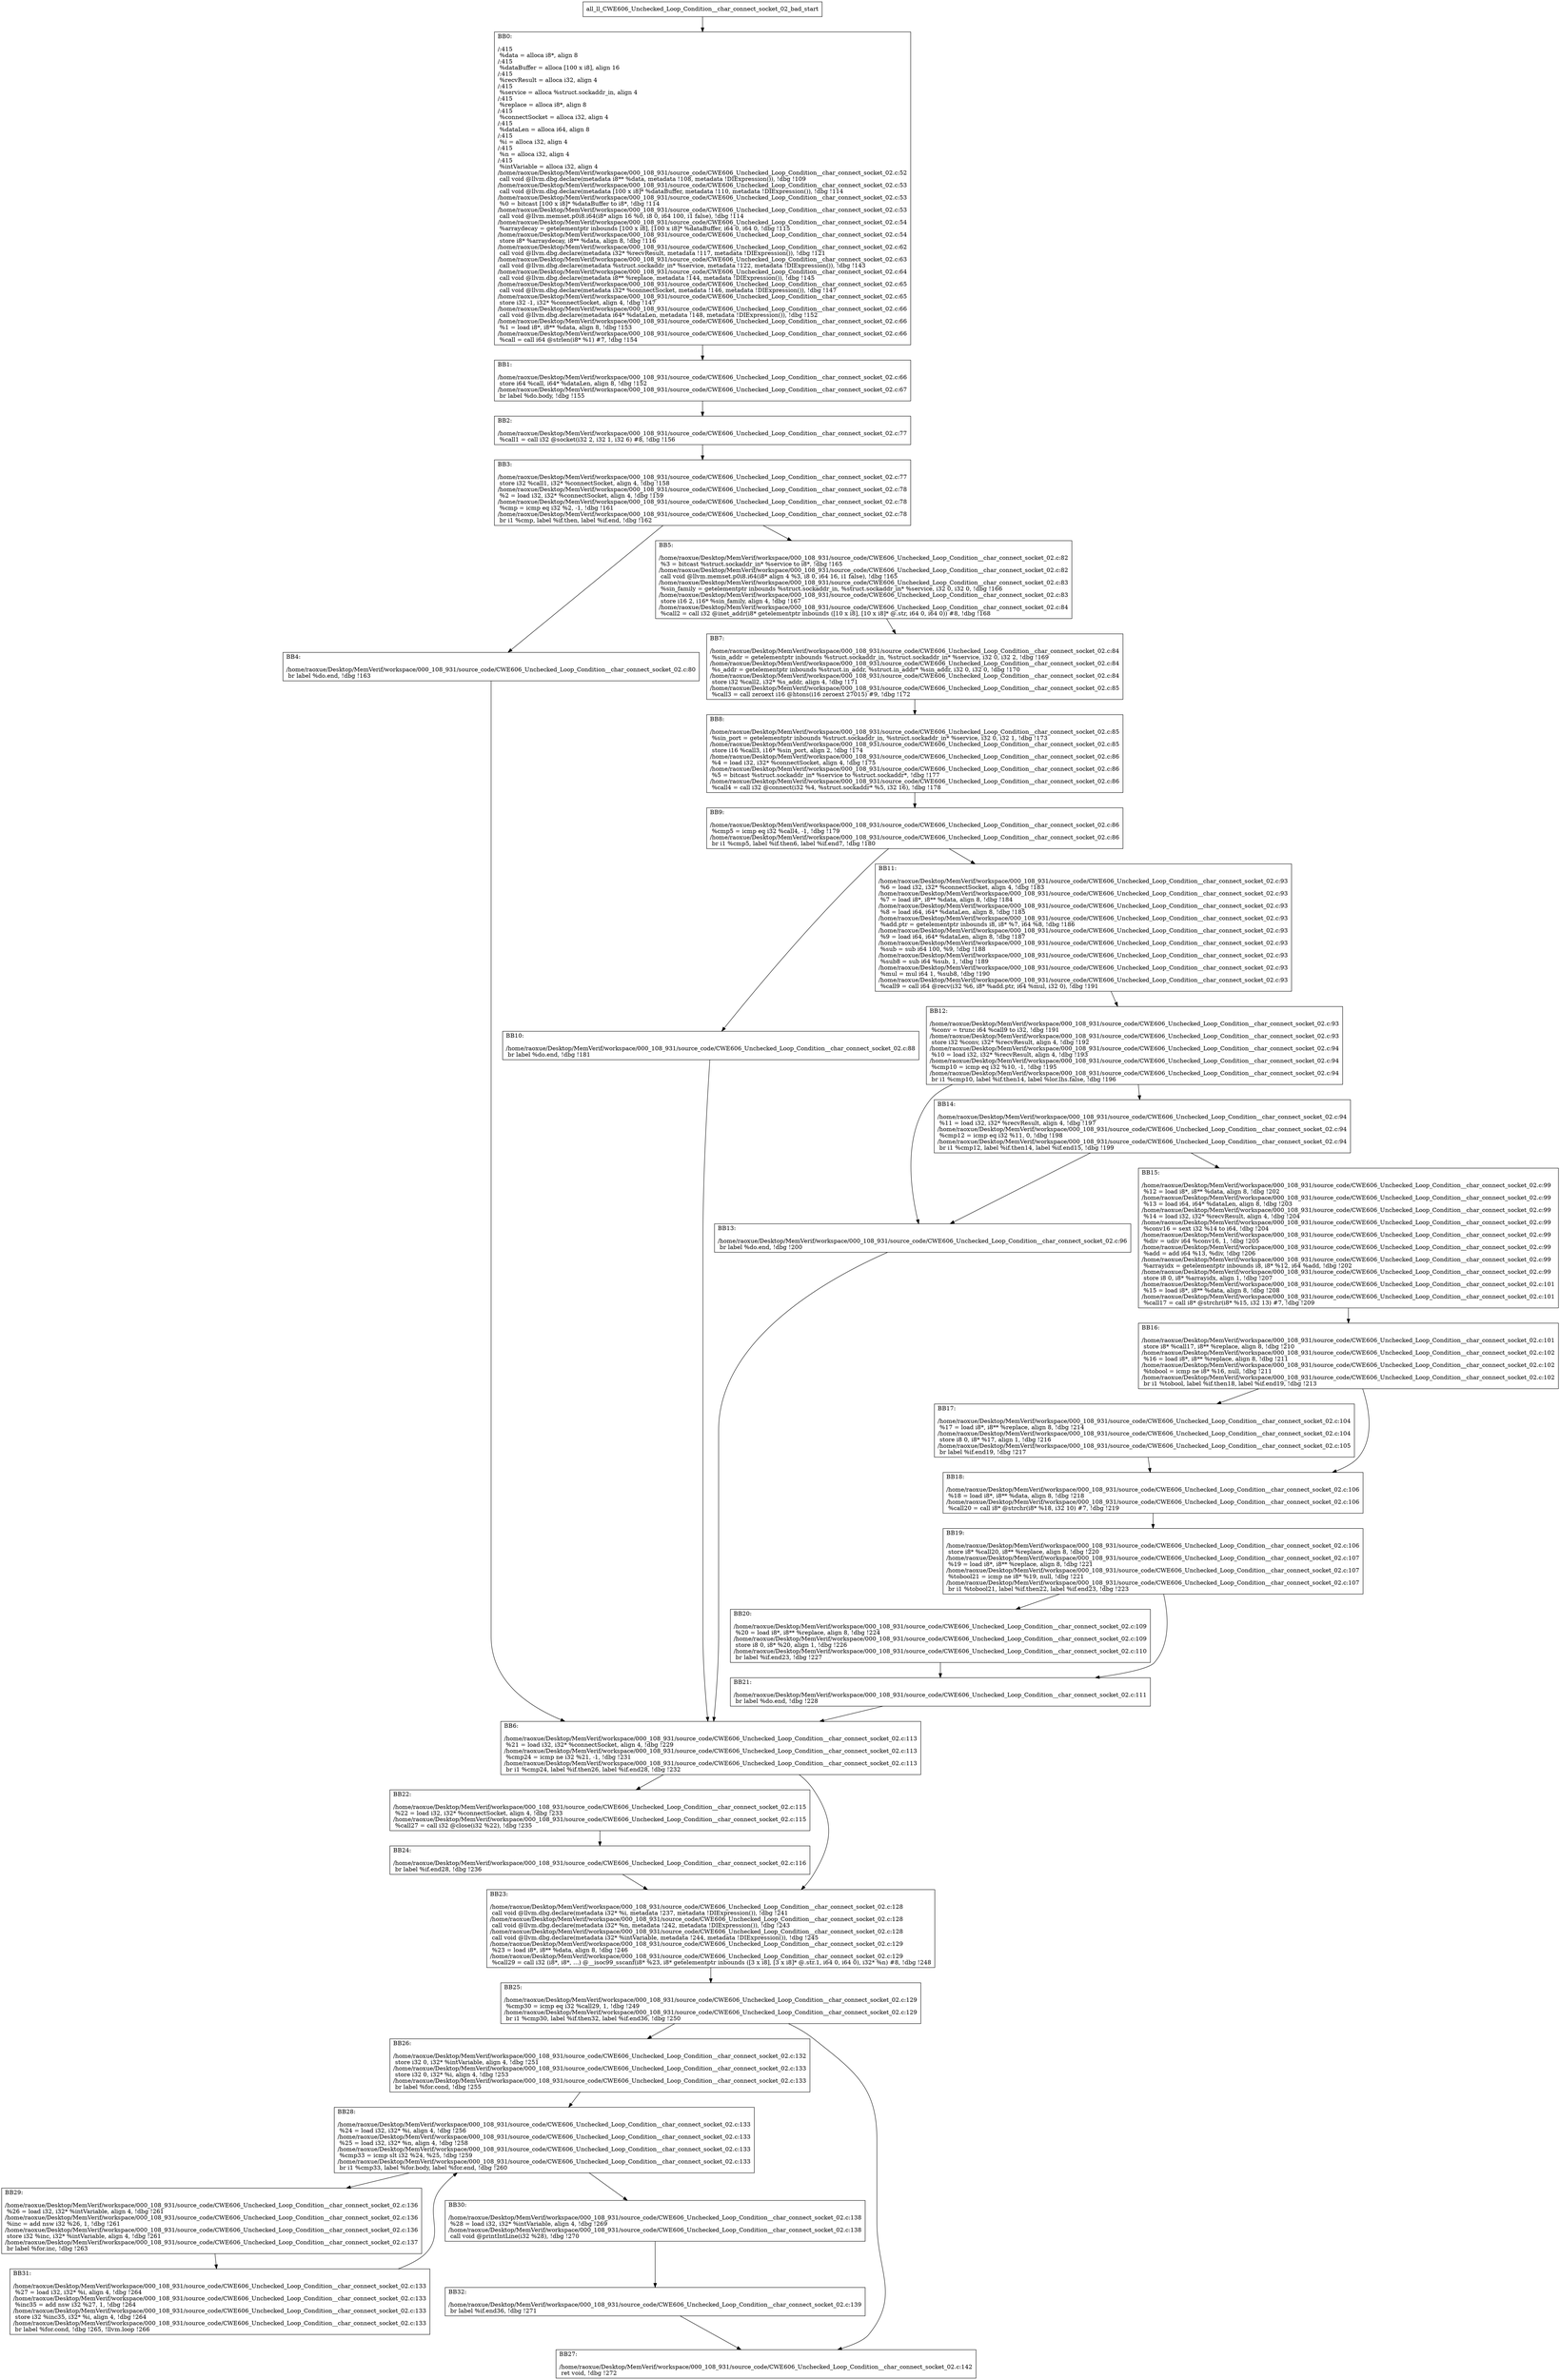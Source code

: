 digraph "CFG for'all_ll_CWE606_Unchecked_Loop_Condition__char_connect_socket_02_bad' function" {
	BBall_ll_CWE606_Unchecked_Loop_Condition__char_connect_socket_02_bad_start[shape=record,label="{all_ll_CWE606_Unchecked_Loop_Condition__char_connect_socket_02_bad_start}"];
	BBall_ll_CWE606_Unchecked_Loop_Condition__char_connect_socket_02_bad_start-> all_ll_CWE606_Unchecked_Loop_Condition__char_connect_socket_02_badBB0;
	all_ll_CWE606_Unchecked_Loop_Condition__char_connect_socket_02_badBB0 [shape=record, label="{BB0:\l\l/:415\l
  %data = alloca i8*, align 8\l
/:415\l
  %dataBuffer = alloca [100 x i8], align 16\l
/:415\l
  %recvResult = alloca i32, align 4\l
/:415\l
  %service = alloca %struct.sockaddr_in, align 4\l
/:415\l
  %replace = alloca i8*, align 8\l
/:415\l
  %connectSocket = alloca i32, align 4\l
/:415\l
  %dataLen = alloca i64, align 8\l
/:415\l
  %i = alloca i32, align 4\l
/:415\l
  %n = alloca i32, align 4\l
/:415\l
  %intVariable = alloca i32, align 4\l
/home/raoxue/Desktop/MemVerif/workspace/000_108_931/source_code/CWE606_Unchecked_Loop_Condition__char_connect_socket_02.c:52\l
  call void @llvm.dbg.declare(metadata i8** %data, metadata !108, metadata !DIExpression()), !dbg !109\l
/home/raoxue/Desktop/MemVerif/workspace/000_108_931/source_code/CWE606_Unchecked_Loop_Condition__char_connect_socket_02.c:53\l
  call void @llvm.dbg.declare(metadata [100 x i8]* %dataBuffer, metadata !110, metadata !DIExpression()), !dbg !114\l
/home/raoxue/Desktop/MemVerif/workspace/000_108_931/source_code/CWE606_Unchecked_Loop_Condition__char_connect_socket_02.c:53\l
  %0 = bitcast [100 x i8]* %dataBuffer to i8*, !dbg !114\l
/home/raoxue/Desktop/MemVerif/workspace/000_108_931/source_code/CWE606_Unchecked_Loop_Condition__char_connect_socket_02.c:53\l
  call void @llvm.memset.p0i8.i64(i8* align 16 %0, i8 0, i64 100, i1 false), !dbg !114\l
/home/raoxue/Desktop/MemVerif/workspace/000_108_931/source_code/CWE606_Unchecked_Loop_Condition__char_connect_socket_02.c:54\l
  %arraydecay = getelementptr inbounds [100 x i8], [100 x i8]* %dataBuffer, i64 0, i64 0, !dbg !115\l
/home/raoxue/Desktop/MemVerif/workspace/000_108_931/source_code/CWE606_Unchecked_Loop_Condition__char_connect_socket_02.c:54\l
  store i8* %arraydecay, i8** %data, align 8, !dbg !116\l
/home/raoxue/Desktop/MemVerif/workspace/000_108_931/source_code/CWE606_Unchecked_Loop_Condition__char_connect_socket_02.c:62\l
  call void @llvm.dbg.declare(metadata i32* %recvResult, metadata !117, metadata !DIExpression()), !dbg !121\l
/home/raoxue/Desktop/MemVerif/workspace/000_108_931/source_code/CWE606_Unchecked_Loop_Condition__char_connect_socket_02.c:63\l
  call void @llvm.dbg.declare(metadata %struct.sockaddr_in* %service, metadata !122, metadata !DIExpression()), !dbg !143\l
/home/raoxue/Desktop/MemVerif/workspace/000_108_931/source_code/CWE606_Unchecked_Loop_Condition__char_connect_socket_02.c:64\l
  call void @llvm.dbg.declare(metadata i8** %replace, metadata !144, metadata !DIExpression()), !dbg !145\l
/home/raoxue/Desktop/MemVerif/workspace/000_108_931/source_code/CWE606_Unchecked_Loop_Condition__char_connect_socket_02.c:65\l
  call void @llvm.dbg.declare(metadata i32* %connectSocket, metadata !146, metadata !DIExpression()), !dbg !147\l
/home/raoxue/Desktop/MemVerif/workspace/000_108_931/source_code/CWE606_Unchecked_Loop_Condition__char_connect_socket_02.c:65\l
  store i32 -1, i32* %connectSocket, align 4, !dbg !147\l
/home/raoxue/Desktop/MemVerif/workspace/000_108_931/source_code/CWE606_Unchecked_Loop_Condition__char_connect_socket_02.c:66\l
  call void @llvm.dbg.declare(metadata i64* %dataLen, metadata !148, metadata !DIExpression()), !dbg !152\l
/home/raoxue/Desktop/MemVerif/workspace/000_108_931/source_code/CWE606_Unchecked_Loop_Condition__char_connect_socket_02.c:66\l
  %1 = load i8*, i8** %data, align 8, !dbg !153\l
/home/raoxue/Desktop/MemVerif/workspace/000_108_931/source_code/CWE606_Unchecked_Loop_Condition__char_connect_socket_02.c:66\l
  %call = call i64 @strlen(i8* %1) #7, !dbg !154\l
}"];
	all_ll_CWE606_Unchecked_Loop_Condition__char_connect_socket_02_badBB0-> all_ll_CWE606_Unchecked_Loop_Condition__char_connect_socket_02_badBB1;
	all_ll_CWE606_Unchecked_Loop_Condition__char_connect_socket_02_badBB1 [shape=record, label="{BB1:\l\l/home/raoxue/Desktop/MemVerif/workspace/000_108_931/source_code/CWE606_Unchecked_Loop_Condition__char_connect_socket_02.c:66\l
  store i64 %call, i64* %dataLen, align 8, !dbg !152\l
/home/raoxue/Desktop/MemVerif/workspace/000_108_931/source_code/CWE606_Unchecked_Loop_Condition__char_connect_socket_02.c:67\l
  br label %do.body, !dbg !155\l
}"];
	all_ll_CWE606_Unchecked_Loop_Condition__char_connect_socket_02_badBB1-> all_ll_CWE606_Unchecked_Loop_Condition__char_connect_socket_02_badBB2;
	all_ll_CWE606_Unchecked_Loop_Condition__char_connect_socket_02_badBB2 [shape=record, label="{BB2:\l\l/home/raoxue/Desktop/MemVerif/workspace/000_108_931/source_code/CWE606_Unchecked_Loop_Condition__char_connect_socket_02.c:77\l
  %call1 = call i32 @socket(i32 2, i32 1, i32 6) #8, !dbg !156\l
}"];
	all_ll_CWE606_Unchecked_Loop_Condition__char_connect_socket_02_badBB2-> all_ll_CWE606_Unchecked_Loop_Condition__char_connect_socket_02_badBB3;
	all_ll_CWE606_Unchecked_Loop_Condition__char_connect_socket_02_badBB3 [shape=record, label="{BB3:\l\l/home/raoxue/Desktop/MemVerif/workspace/000_108_931/source_code/CWE606_Unchecked_Loop_Condition__char_connect_socket_02.c:77\l
  store i32 %call1, i32* %connectSocket, align 4, !dbg !158\l
/home/raoxue/Desktop/MemVerif/workspace/000_108_931/source_code/CWE606_Unchecked_Loop_Condition__char_connect_socket_02.c:78\l
  %2 = load i32, i32* %connectSocket, align 4, !dbg !159\l
/home/raoxue/Desktop/MemVerif/workspace/000_108_931/source_code/CWE606_Unchecked_Loop_Condition__char_connect_socket_02.c:78\l
  %cmp = icmp eq i32 %2, -1, !dbg !161\l
/home/raoxue/Desktop/MemVerif/workspace/000_108_931/source_code/CWE606_Unchecked_Loop_Condition__char_connect_socket_02.c:78\l
  br i1 %cmp, label %if.then, label %if.end, !dbg !162\l
}"];
	all_ll_CWE606_Unchecked_Loop_Condition__char_connect_socket_02_badBB3-> all_ll_CWE606_Unchecked_Loop_Condition__char_connect_socket_02_badBB4;
	all_ll_CWE606_Unchecked_Loop_Condition__char_connect_socket_02_badBB3-> all_ll_CWE606_Unchecked_Loop_Condition__char_connect_socket_02_badBB5;
	all_ll_CWE606_Unchecked_Loop_Condition__char_connect_socket_02_badBB4 [shape=record, label="{BB4:\l\l/home/raoxue/Desktop/MemVerif/workspace/000_108_931/source_code/CWE606_Unchecked_Loop_Condition__char_connect_socket_02.c:80\l
  br label %do.end, !dbg !163\l
}"];
	all_ll_CWE606_Unchecked_Loop_Condition__char_connect_socket_02_badBB4-> all_ll_CWE606_Unchecked_Loop_Condition__char_connect_socket_02_badBB6;
	all_ll_CWE606_Unchecked_Loop_Condition__char_connect_socket_02_badBB5 [shape=record, label="{BB5:\l\l/home/raoxue/Desktop/MemVerif/workspace/000_108_931/source_code/CWE606_Unchecked_Loop_Condition__char_connect_socket_02.c:82\l
  %3 = bitcast %struct.sockaddr_in* %service to i8*, !dbg !165\l
/home/raoxue/Desktop/MemVerif/workspace/000_108_931/source_code/CWE606_Unchecked_Loop_Condition__char_connect_socket_02.c:82\l
  call void @llvm.memset.p0i8.i64(i8* align 4 %3, i8 0, i64 16, i1 false), !dbg !165\l
/home/raoxue/Desktop/MemVerif/workspace/000_108_931/source_code/CWE606_Unchecked_Loop_Condition__char_connect_socket_02.c:83\l
  %sin_family = getelementptr inbounds %struct.sockaddr_in, %struct.sockaddr_in* %service, i32 0, i32 0, !dbg !166\l
/home/raoxue/Desktop/MemVerif/workspace/000_108_931/source_code/CWE606_Unchecked_Loop_Condition__char_connect_socket_02.c:83\l
  store i16 2, i16* %sin_family, align 4, !dbg !167\l
/home/raoxue/Desktop/MemVerif/workspace/000_108_931/source_code/CWE606_Unchecked_Loop_Condition__char_connect_socket_02.c:84\l
  %call2 = call i32 @inet_addr(i8* getelementptr inbounds ([10 x i8], [10 x i8]* @.str, i64 0, i64 0)) #8, !dbg !168\l
}"];
	all_ll_CWE606_Unchecked_Loop_Condition__char_connect_socket_02_badBB5-> all_ll_CWE606_Unchecked_Loop_Condition__char_connect_socket_02_badBB7;
	all_ll_CWE606_Unchecked_Loop_Condition__char_connect_socket_02_badBB7 [shape=record, label="{BB7:\l\l/home/raoxue/Desktop/MemVerif/workspace/000_108_931/source_code/CWE606_Unchecked_Loop_Condition__char_connect_socket_02.c:84\l
  %sin_addr = getelementptr inbounds %struct.sockaddr_in, %struct.sockaddr_in* %service, i32 0, i32 2, !dbg !169\l
/home/raoxue/Desktop/MemVerif/workspace/000_108_931/source_code/CWE606_Unchecked_Loop_Condition__char_connect_socket_02.c:84\l
  %s_addr = getelementptr inbounds %struct.in_addr, %struct.in_addr* %sin_addr, i32 0, i32 0, !dbg !170\l
/home/raoxue/Desktop/MemVerif/workspace/000_108_931/source_code/CWE606_Unchecked_Loop_Condition__char_connect_socket_02.c:84\l
  store i32 %call2, i32* %s_addr, align 4, !dbg !171\l
/home/raoxue/Desktop/MemVerif/workspace/000_108_931/source_code/CWE606_Unchecked_Loop_Condition__char_connect_socket_02.c:85\l
  %call3 = call zeroext i16 @htons(i16 zeroext 27015) #9, !dbg !172\l
}"];
	all_ll_CWE606_Unchecked_Loop_Condition__char_connect_socket_02_badBB7-> all_ll_CWE606_Unchecked_Loop_Condition__char_connect_socket_02_badBB8;
	all_ll_CWE606_Unchecked_Loop_Condition__char_connect_socket_02_badBB8 [shape=record, label="{BB8:\l\l/home/raoxue/Desktop/MemVerif/workspace/000_108_931/source_code/CWE606_Unchecked_Loop_Condition__char_connect_socket_02.c:85\l
  %sin_port = getelementptr inbounds %struct.sockaddr_in, %struct.sockaddr_in* %service, i32 0, i32 1, !dbg !173\l
/home/raoxue/Desktop/MemVerif/workspace/000_108_931/source_code/CWE606_Unchecked_Loop_Condition__char_connect_socket_02.c:85\l
  store i16 %call3, i16* %sin_port, align 2, !dbg !174\l
/home/raoxue/Desktop/MemVerif/workspace/000_108_931/source_code/CWE606_Unchecked_Loop_Condition__char_connect_socket_02.c:86\l
  %4 = load i32, i32* %connectSocket, align 4, !dbg !175\l
/home/raoxue/Desktop/MemVerif/workspace/000_108_931/source_code/CWE606_Unchecked_Loop_Condition__char_connect_socket_02.c:86\l
  %5 = bitcast %struct.sockaddr_in* %service to %struct.sockaddr*, !dbg !177\l
/home/raoxue/Desktop/MemVerif/workspace/000_108_931/source_code/CWE606_Unchecked_Loop_Condition__char_connect_socket_02.c:86\l
  %call4 = call i32 @connect(i32 %4, %struct.sockaddr* %5, i32 16), !dbg !178\l
}"];
	all_ll_CWE606_Unchecked_Loop_Condition__char_connect_socket_02_badBB8-> all_ll_CWE606_Unchecked_Loop_Condition__char_connect_socket_02_badBB9;
	all_ll_CWE606_Unchecked_Loop_Condition__char_connect_socket_02_badBB9 [shape=record, label="{BB9:\l\l/home/raoxue/Desktop/MemVerif/workspace/000_108_931/source_code/CWE606_Unchecked_Loop_Condition__char_connect_socket_02.c:86\l
  %cmp5 = icmp eq i32 %call4, -1, !dbg !179\l
/home/raoxue/Desktop/MemVerif/workspace/000_108_931/source_code/CWE606_Unchecked_Loop_Condition__char_connect_socket_02.c:86\l
  br i1 %cmp5, label %if.then6, label %if.end7, !dbg !180\l
}"];
	all_ll_CWE606_Unchecked_Loop_Condition__char_connect_socket_02_badBB9-> all_ll_CWE606_Unchecked_Loop_Condition__char_connect_socket_02_badBB10;
	all_ll_CWE606_Unchecked_Loop_Condition__char_connect_socket_02_badBB9-> all_ll_CWE606_Unchecked_Loop_Condition__char_connect_socket_02_badBB11;
	all_ll_CWE606_Unchecked_Loop_Condition__char_connect_socket_02_badBB10 [shape=record, label="{BB10:\l\l/home/raoxue/Desktop/MemVerif/workspace/000_108_931/source_code/CWE606_Unchecked_Loop_Condition__char_connect_socket_02.c:88\l
  br label %do.end, !dbg !181\l
}"];
	all_ll_CWE606_Unchecked_Loop_Condition__char_connect_socket_02_badBB10-> all_ll_CWE606_Unchecked_Loop_Condition__char_connect_socket_02_badBB6;
	all_ll_CWE606_Unchecked_Loop_Condition__char_connect_socket_02_badBB11 [shape=record, label="{BB11:\l\l/home/raoxue/Desktop/MemVerif/workspace/000_108_931/source_code/CWE606_Unchecked_Loop_Condition__char_connect_socket_02.c:93\l
  %6 = load i32, i32* %connectSocket, align 4, !dbg !183\l
/home/raoxue/Desktop/MemVerif/workspace/000_108_931/source_code/CWE606_Unchecked_Loop_Condition__char_connect_socket_02.c:93\l
  %7 = load i8*, i8** %data, align 8, !dbg !184\l
/home/raoxue/Desktop/MemVerif/workspace/000_108_931/source_code/CWE606_Unchecked_Loop_Condition__char_connect_socket_02.c:93\l
  %8 = load i64, i64* %dataLen, align 8, !dbg !185\l
/home/raoxue/Desktop/MemVerif/workspace/000_108_931/source_code/CWE606_Unchecked_Loop_Condition__char_connect_socket_02.c:93\l
  %add.ptr = getelementptr inbounds i8, i8* %7, i64 %8, !dbg !186\l
/home/raoxue/Desktop/MemVerif/workspace/000_108_931/source_code/CWE606_Unchecked_Loop_Condition__char_connect_socket_02.c:93\l
  %9 = load i64, i64* %dataLen, align 8, !dbg !187\l
/home/raoxue/Desktop/MemVerif/workspace/000_108_931/source_code/CWE606_Unchecked_Loop_Condition__char_connect_socket_02.c:93\l
  %sub = sub i64 100, %9, !dbg !188\l
/home/raoxue/Desktop/MemVerif/workspace/000_108_931/source_code/CWE606_Unchecked_Loop_Condition__char_connect_socket_02.c:93\l
  %sub8 = sub i64 %sub, 1, !dbg !189\l
/home/raoxue/Desktop/MemVerif/workspace/000_108_931/source_code/CWE606_Unchecked_Loop_Condition__char_connect_socket_02.c:93\l
  %mul = mul i64 1, %sub8, !dbg !190\l
/home/raoxue/Desktop/MemVerif/workspace/000_108_931/source_code/CWE606_Unchecked_Loop_Condition__char_connect_socket_02.c:93\l
  %call9 = call i64 @recv(i32 %6, i8* %add.ptr, i64 %mul, i32 0), !dbg !191\l
}"];
	all_ll_CWE606_Unchecked_Loop_Condition__char_connect_socket_02_badBB11-> all_ll_CWE606_Unchecked_Loop_Condition__char_connect_socket_02_badBB12;
	all_ll_CWE606_Unchecked_Loop_Condition__char_connect_socket_02_badBB12 [shape=record, label="{BB12:\l\l/home/raoxue/Desktop/MemVerif/workspace/000_108_931/source_code/CWE606_Unchecked_Loop_Condition__char_connect_socket_02.c:93\l
  %conv = trunc i64 %call9 to i32, !dbg !191\l
/home/raoxue/Desktop/MemVerif/workspace/000_108_931/source_code/CWE606_Unchecked_Loop_Condition__char_connect_socket_02.c:93\l
  store i32 %conv, i32* %recvResult, align 4, !dbg !192\l
/home/raoxue/Desktop/MemVerif/workspace/000_108_931/source_code/CWE606_Unchecked_Loop_Condition__char_connect_socket_02.c:94\l
  %10 = load i32, i32* %recvResult, align 4, !dbg !193\l
/home/raoxue/Desktop/MemVerif/workspace/000_108_931/source_code/CWE606_Unchecked_Loop_Condition__char_connect_socket_02.c:94\l
  %cmp10 = icmp eq i32 %10, -1, !dbg !195\l
/home/raoxue/Desktop/MemVerif/workspace/000_108_931/source_code/CWE606_Unchecked_Loop_Condition__char_connect_socket_02.c:94\l
  br i1 %cmp10, label %if.then14, label %lor.lhs.false, !dbg !196\l
}"];
	all_ll_CWE606_Unchecked_Loop_Condition__char_connect_socket_02_badBB12-> all_ll_CWE606_Unchecked_Loop_Condition__char_connect_socket_02_badBB13;
	all_ll_CWE606_Unchecked_Loop_Condition__char_connect_socket_02_badBB12-> all_ll_CWE606_Unchecked_Loop_Condition__char_connect_socket_02_badBB14;
	all_ll_CWE606_Unchecked_Loop_Condition__char_connect_socket_02_badBB14 [shape=record, label="{BB14:\l\l/home/raoxue/Desktop/MemVerif/workspace/000_108_931/source_code/CWE606_Unchecked_Loop_Condition__char_connect_socket_02.c:94\l
  %11 = load i32, i32* %recvResult, align 4, !dbg !197\l
/home/raoxue/Desktop/MemVerif/workspace/000_108_931/source_code/CWE606_Unchecked_Loop_Condition__char_connect_socket_02.c:94\l
  %cmp12 = icmp eq i32 %11, 0, !dbg !198\l
/home/raoxue/Desktop/MemVerif/workspace/000_108_931/source_code/CWE606_Unchecked_Loop_Condition__char_connect_socket_02.c:94\l
  br i1 %cmp12, label %if.then14, label %if.end15, !dbg !199\l
}"];
	all_ll_CWE606_Unchecked_Loop_Condition__char_connect_socket_02_badBB14-> all_ll_CWE606_Unchecked_Loop_Condition__char_connect_socket_02_badBB13;
	all_ll_CWE606_Unchecked_Loop_Condition__char_connect_socket_02_badBB14-> all_ll_CWE606_Unchecked_Loop_Condition__char_connect_socket_02_badBB15;
	all_ll_CWE606_Unchecked_Loop_Condition__char_connect_socket_02_badBB13 [shape=record, label="{BB13:\l\l/home/raoxue/Desktop/MemVerif/workspace/000_108_931/source_code/CWE606_Unchecked_Loop_Condition__char_connect_socket_02.c:96\l
  br label %do.end, !dbg !200\l
}"];
	all_ll_CWE606_Unchecked_Loop_Condition__char_connect_socket_02_badBB13-> all_ll_CWE606_Unchecked_Loop_Condition__char_connect_socket_02_badBB6;
	all_ll_CWE606_Unchecked_Loop_Condition__char_connect_socket_02_badBB15 [shape=record, label="{BB15:\l\l/home/raoxue/Desktop/MemVerif/workspace/000_108_931/source_code/CWE606_Unchecked_Loop_Condition__char_connect_socket_02.c:99\l
  %12 = load i8*, i8** %data, align 8, !dbg !202\l
/home/raoxue/Desktop/MemVerif/workspace/000_108_931/source_code/CWE606_Unchecked_Loop_Condition__char_connect_socket_02.c:99\l
  %13 = load i64, i64* %dataLen, align 8, !dbg !203\l
/home/raoxue/Desktop/MemVerif/workspace/000_108_931/source_code/CWE606_Unchecked_Loop_Condition__char_connect_socket_02.c:99\l
  %14 = load i32, i32* %recvResult, align 4, !dbg !204\l
/home/raoxue/Desktop/MemVerif/workspace/000_108_931/source_code/CWE606_Unchecked_Loop_Condition__char_connect_socket_02.c:99\l
  %conv16 = sext i32 %14 to i64, !dbg !204\l
/home/raoxue/Desktop/MemVerif/workspace/000_108_931/source_code/CWE606_Unchecked_Loop_Condition__char_connect_socket_02.c:99\l
  %div = udiv i64 %conv16, 1, !dbg !205\l
/home/raoxue/Desktop/MemVerif/workspace/000_108_931/source_code/CWE606_Unchecked_Loop_Condition__char_connect_socket_02.c:99\l
  %add = add i64 %13, %div, !dbg !206\l
/home/raoxue/Desktop/MemVerif/workspace/000_108_931/source_code/CWE606_Unchecked_Loop_Condition__char_connect_socket_02.c:99\l
  %arrayidx = getelementptr inbounds i8, i8* %12, i64 %add, !dbg !202\l
/home/raoxue/Desktop/MemVerif/workspace/000_108_931/source_code/CWE606_Unchecked_Loop_Condition__char_connect_socket_02.c:99\l
  store i8 0, i8* %arrayidx, align 1, !dbg !207\l
/home/raoxue/Desktop/MemVerif/workspace/000_108_931/source_code/CWE606_Unchecked_Loop_Condition__char_connect_socket_02.c:101\l
  %15 = load i8*, i8** %data, align 8, !dbg !208\l
/home/raoxue/Desktop/MemVerif/workspace/000_108_931/source_code/CWE606_Unchecked_Loop_Condition__char_connect_socket_02.c:101\l
  %call17 = call i8* @strchr(i8* %15, i32 13) #7, !dbg !209\l
}"];
	all_ll_CWE606_Unchecked_Loop_Condition__char_connect_socket_02_badBB15-> all_ll_CWE606_Unchecked_Loop_Condition__char_connect_socket_02_badBB16;
	all_ll_CWE606_Unchecked_Loop_Condition__char_connect_socket_02_badBB16 [shape=record, label="{BB16:\l\l/home/raoxue/Desktop/MemVerif/workspace/000_108_931/source_code/CWE606_Unchecked_Loop_Condition__char_connect_socket_02.c:101\l
  store i8* %call17, i8** %replace, align 8, !dbg !210\l
/home/raoxue/Desktop/MemVerif/workspace/000_108_931/source_code/CWE606_Unchecked_Loop_Condition__char_connect_socket_02.c:102\l
  %16 = load i8*, i8** %replace, align 8, !dbg !211\l
/home/raoxue/Desktop/MemVerif/workspace/000_108_931/source_code/CWE606_Unchecked_Loop_Condition__char_connect_socket_02.c:102\l
  %tobool = icmp ne i8* %16, null, !dbg !211\l
/home/raoxue/Desktop/MemVerif/workspace/000_108_931/source_code/CWE606_Unchecked_Loop_Condition__char_connect_socket_02.c:102\l
  br i1 %tobool, label %if.then18, label %if.end19, !dbg !213\l
}"];
	all_ll_CWE606_Unchecked_Loop_Condition__char_connect_socket_02_badBB16-> all_ll_CWE606_Unchecked_Loop_Condition__char_connect_socket_02_badBB17;
	all_ll_CWE606_Unchecked_Loop_Condition__char_connect_socket_02_badBB16-> all_ll_CWE606_Unchecked_Loop_Condition__char_connect_socket_02_badBB18;
	all_ll_CWE606_Unchecked_Loop_Condition__char_connect_socket_02_badBB17 [shape=record, label="{BB17:\l\l/home/raoxue/Desktop/MemVerif/workspace/000_108_931/source_code/CWE606_Unchecked_Loop_Condition__char_connect_socket_02.c:104\l
  %17 = load i8*, i8** %replace, align 8, !dbg !214\l
/home/raoxue/Desktop/MemVerif/workspace/000_108_931/source_code/CWE606_Unchecked_Loop_Condition__char_connect_socket_02.c:104\l
  store i8 0, i8* %17, align 1, !dbg !216\l
/home/raoxue/Desktop/MemVerif/workspace/000_108_931/source_code/CWE606_Unchecked_Loop_Condition__char_connect_socket_02.c:105\l
  br label %if.end19, !dbg !217\l
}"];
	all_ll_CWE606_Unchecked_Loop_Condition__char_connect_socket_02_badBB17-> all_ll_CWE606_Unchecked_Loop_Condition__char_connect_socket_02_badBB18;
	all_ll_CWE606_Unchecked_Loop_Condition__char_connect_socket_02_badBB18 [shape=record, label="{BB18:\l\l/home/raoxue/Desktop/MemVerif/workspace/000_108_931/source_code/CWE606_Unchecked_Loop_Condition__char_connect_socket_02.c:106\l
  %18 = load i8*, i8** %data, align 8, !dbg !218\l
/home/raoxue/Desktop/MemVerif/workspace/000_108_931/source_code/CWE606_Unchecked_Loop_Condition__char_connect_socket_02.c:106\l
  %call20 = call i8* @strchr(i8* %18, i32 10) #7, !dbg !219\l
}"];
	all_ll_CWE606_Unchecked_Loop_Condition__char_connect_socket_02_badBB18-> all_ll_CWE606_Unchecked_Loop_Condition__char_connect_socket_02_badBB19;
	all_ll_CWE606_Unchecked_Loop_Condition__char_connect_socket_02_badBB19 [shape=record, label="{BB19:\l\l/home/raoxue/Desktop/MemVerif/workspace/000_108_931/source_code/CWE606_Unchecked_Loop_Condition__char_connect_socket_02.c:106\l
  store i8* %call20, i8** %replace, align 8, !dbg !220\l
/home/raoxue/Desktop/MemVerif/workspace/000_108_931/source_code/CWE606_Unchecked_Loop_Condition__char_connect_socket_02.c:107\l
  %19 = load i8*, i8** %replace, align 8, !dbg !221\l
/home/raoxue/Desktop/MemVerif/workspace/000_108_931/source_code/CWE606_Unchecked_Loop_Condition__char_connect_socket_02.c:107\l
  %tobool21 = icmp ne i8* %19, null, !dbg !221\l
/home/raoxue/Desktop/MemVerif/workspace/000_108_931/source_code/CWE606_Unchecked_Loop_Condition__char_connect_socket_02.c:107\l
  br i1 %tobool21, label %if.then22, label %if.end23, !dbg !223\l
}"];
	all_ll_CWE606_Unchecked_Loop_Condition__char_connect_socket_02_badBB19-> all_ll_CWE606_Unchecked_Loop_Condition__char_connect_socket_02_badBB20;
	all_ll_CWE606_Unchecked_Loop_Condition__char_connect_socket_02_badBB19-> all_ll_CWE606_Unchecked_Loop_Condition__char_connect_socket_02_badBB21;
	all_ll_CWE606_Unchecked_Loop_Condition__char_connect_socket_02_badBB20 [shape=record, label="{BB20:\l\l/home/raoxue/Desktop/MemVerif/workspace/000_108_931/source_code/CWE606_Unchecked_Loop_Condition__char_connect_socket_02.c:109\l
  %20 = load i8*, i8** %replace, align 8, !dbg !224\l
/home/raoxue/Desktop/MemVerif/workspace/000_108_931/source_code/CWE606_Unchecked_Loop_Condition__char_connect_socket_02.c:109\l
  store i8 0, i8* %20, align 1, !dbg !226\l
/home/raoxue/Desktop/MemVerif/workspace/000_108_931/source_code/CWE606_Unchecked_Loop_Condition__char_connect_socket_02.c:110\l
  br label %if.end23, !dbg !227\l
}"];
	all_ll_CWE606_Unchecked_Loop_Condition__char_connect_socket_02_badBB20-> all_ll_CWE606_Unchecked_Loop_Condition__char_connect_socket_02_badBB21;
	all_ll_CWE606_Unchecked_Loop_Condition__char_connect_socket_02_badBB21 [shape=record, label="{BB21:\l\l/home/raoxue/Desktop/MemVerif/workspace/000_108_931/source_code/CWE606_Unchecked_Loop_Condition__char_connect_socket_02.c:111\l
  br label %do.end, !dbg !228\l
}"];
	all_ll_CWE606_Unchecked_Loop_Condition__char_connect_socket_02_badBB21-> all_ll_CWE606_Unchecked_Loop_Condition__char_connect_socket_02_badBB6;
	all_ll_CWE606_Unchecked_Loop_Condition__char_connect_socket_02_badBB6 [shape=record, label="{BB6:\l\l/home/raoxue/Desktop/MemVerif/workspace/000_108_931/source_code/CWE606_Unchecked_Loop_Condition__char_connect_socket_02.c:113\l
  %21 = load i32, i32* %connectSocket, align 4, !dbg !229\l
/home/raoxue/Desktop/MemVerif/workspace/000_108_931/source_code/CWE606_Unchecked_Loop_Condition__char_connect_socket_02.c:113\l
  %cmp24 = icmp ne i32 %21, -1, !dbg !231\l
/home/raoxue/Desktop/MemVerif/workspace/000_108_931/source_code/CWE606_Unchecked_Loop_Condition__char_connect_socket_02.c:113\l
  br i1 %cmp24, label %if.then26, label %if.end28, !dbg !232\l
}"];
	all_ll_CWE606_Unchecked_Loop_Condition__char_connect_socket_02_badBB6-> all_ll_CWE606_Unchecked_Loop_Condition__char_connect_socket_02_badBB22;
	all_ll_CWE606_Unchecked_Loop_Condition__char_connect_socket_02_badBB6-> all_ll_CWE606_Unchecked_Loop_Condition__char_connect_socket_02_badBB23;
	all_ll_CWE606_Unchecked_Loop_Condition__char_connect_socket_02_badBB22 [shape=record, label="{BB22:\l\l/home/raoxue/Desktop/MemVerif/workspace/000_108_931/source_code/CWE606_Unchecked_Loop_Condition__char_connect_socket_02.c:115\l
  %22 = load i32, i32* %connectSocket, align 4, !dbg !233\l
/home/raoxue/Desktop/MemVerif/workspace/000_108_931/source_code/CWE606_Unchecked_Loop_Condition__char_connect_socket_02.c:115\l
  %call27 = call i32 @close(i32 %22), !dbg !235\l
}"];
	all_ll_CWE606_Unchecked_Loop_Condition__char_connect_socket_02_badBB22-> all_ll_CWE606_Unchecked_Loop_Condition__char_connect_socket_02_badBB24;
	all_ll_CWE606_Unchecked_Loop_Condition__char_connect_socket_02_badBB24 [shape=record, label="{BB24:\l\l/home/raoxue/Desktop/MemVerif/workspace/000_108_931/source_code/CWE606_Unchecked_Loop_Condition__char_connect_socket_02.c:116\l
  br label %if.end28, !dbg !236\l
}"];
	all_ll_CWE606_Unchecked_Loop_Condition__char_connect_socket_02_badBB24-> all_ll_CWE606_Unchecked_Loop_Condition__char_connect_socket_02_badBB23;
	all_ll_CWE606_Unchecked_Loop_Condition__char_connect_socket_02_badBB23 [shape=record, label="{BB23:\l\l/home/raoxue/Desktop/MemVerif/workspace/000_108_931/source_code/CWE606_Unchecked_Loop_Condition__char_connect_socket_02.c:128\l
  call void @llvm.dbg.declare(metadata i32* %i, metadata !237, metadata !DIExpression()), !dbg !241\l
/home/raoxue/Desktop/MemVerif/workspace/000_108_931/source_code/CWE606_Unchecked_Loop_Condition__char_connect_socket_02.c:128\l
  call void @llvm.dbg.declare(metadata i32* %n, metadata !242, metadata !DIExpression()), !dbg !243\l
/home/raoxue/Desktop/MemVerif/workspace/000_108_931/source_code/CWE606_Unchecked_Loop_Condition__char_connect_socket_02.c:128\l
  call void @llvm.dbg.declare(metadata i32* %intVariable, metadata !244, metadata !DIExpression()), !dbg !245\l
/home/raoxue/Desktop/MemVerif/workspace/000_108_931/source_code/CWE606_Unchecked_Loop_Condition__char_connect_socket_02.c:129\l
  %23 = load i8*, i8** %data, align 8, !dbg !246\l
/home/raoxue/Desktop/MemVerif/workspace/000_108_931/source_code/CWE606_Unchecked_Loop_Condition__char_connect_socket_02.c:129\l
  %call29 = call i32 (i8*, i8*, ...) @__isoc99_sscanf(i8* %23, i8* getelementptr inbounds ([3 x i8], [3 x i8]* @.str.1, i64 0, i64 0), i32* %n) #8, !dbg !248\l
}"];
	all_ll_CWE606_Unchecked_Loop_Condition__char_connect_socket_02_badBB23-> all_ll_CWE606_Unchecked_Loop_Condition__char_connect_socket_02_badBB25;
	all_ll_CWE606_Unchecked_Loop_Condition__char_connect_socket_02_badBB25 [shape=record, label="{BB25:\l\l/home/raoxue/Desktop/MemVerif/workspace/000_108_931/source_code/CWE606_Unchecked_Loop_Condition__char_connect_socket_02.c:129\l
  %cmp30 = icmp eq i32 %call29, 1, !dbg !249\l
/home/raoxue/Desktop/MemVerif/workspace/000_108_931/source_code/CWE606_Unchecked_Loop_Condition__char_connect_socket_02.c:129\l
  br i1 %cmp30, label %if.then32, label %if.end36, !dbg !250\l
}"];
	all_ll_CWE606_Unchecked_Loop_Condition__char_connect_socket_02_badBB25-> all_ll_CWE606_Unchecked_Loop_Condition__char_connect_socket_02_badBB26;
	all_ll_CWE606_Unchecked_Loop_Condition__char_connect_socket_02_badBB25-> all_ll_CWE606_Unchecked_Loop_Condition__char_connect_socket_02_badBB27;
	all_ll_CWE606_Unchecked_Loop_Condition__char_connect_socket_02_badBB26 [shape=record, label="{BB26:\l\l/home/raoxue/Desktop/MemVerif/workspace/000_108_931/source_code/CWE606_Unchecked_Loop_Condition__char_connect_socket_02.c:132\l
  store i32 0, i32* %intVariable, align 4, !dbg !251\l
/home/raoxue/Desktop/MemVerif/workspace/000_108_931/source_code/CWE606_Unchecked_Loop_Condition__char_connect_socket_02.c:133\l
  store i32 0, i32* %i, align 4, !dbg !253\l
/home/raoxue/Desktop/MemVerif/workspace/000_108_931/source_code/CWE606_Unchecked_Loop_Condition__char_connect_socket_02.c:133\l
  br label %for.cond, !dbg !255\l
}"];
	all_ll_CWE606_Unchecked_Loop_Condition__char_connect_socket_02_badBB26-> all_ll_CWE606_Unchecked_Loop_Condition__char_connect_socket_02_badBB28;
	all_ll_CWE606_Unchecked_Loop_Condition__char_connect_socket_02_badBB28 [shape=record, label="{BB28:\l\l/home/raoxue/Desktop/MemVerif/workspace/000_108_931/source_code/CWE606_Unchecked_Loop_Condition__char_connect_socket_02.c:133\l
  %24 = load i32, i32* %i, align 4, !dbg !256\l
/home/raoxue/Desktop/MemVerif/workspace/000_108_931/source_code/CWE606_Unchecked_Loop_Condition__char_connect_socket_02.c:133\l
  %25 = load i32, i32* %n, align 4, !dbg !258\l
/home/raoxue/Desktop/MemVerif/workspace/000_108_931/source_code/CWE606_Unchecked_Loop_Condition__char_connect_socket_02.c:133\l
  %cmp33 = icmp slt i32 %24, %25, !dbg !259\l
/home/raoxue/Desktop/MemVerif/workspace/000_108_931/source_code/CWE606_Unchecked_Loop_Condition__char_connect_socket_02.c:133\l
  br i1 %cmp33, label %for.body, label %for.end, !dbg !260\l
}"];
	all_ll_CWE606_Unchecked_Loop_Condition__char_connect_socket_02_badBB28-> all_ll_CWE606_Unchecked_Loop_Condition__char_connect_socket_02_badBB29;
	all_ll_CWE606_Unchecked_Loop_Condition__char_connect_socket_02_badBB28-> all_ll_CWE606_Unchecked_Loop_Condition__char_connect_socket_02_badBB30;
	all_ll_CWE606_Unchecked_Loop_Condition__char_connect_socket_02_badBB29 [shape=record, label="{BB29:\l\l/home/raoxue/Desktop/MemVerif/workspace/000_108_931/source_code/CWE606_Unchecked_Loop_Condition__char_connect_socket_02.c:136\l
  %26 = load i32, i32* %intVariable, align 4, !dbg !261\l
/home/raoxue/Desktop/MemVerif/workspace/000_108_931/source_code/CWE606_Unchecked_Loop_Condition__char_connect_socket_02.c:136\l
  %inc = add nsw i32 %26, 1, !dbg !261\l
/home/raoxue/Desktop/MemVerif/workspace/000_108_931/source_code/CWE606_Unchecked_Loop_Condition__char_connect_socket_02.c:136\l
  store i32 %inc, i32* %intVariable, align 4, !dbg !261\l
/home/raoxue/Desktop/MemVerif/workspace/000_108_931/source_code/CWE606_Unchecked_Loop_Condition__char_connect_socket_02.c:137\l
  br label %for.inc, !dbg !263\l
}"];
	all_ll_CWE606_Unchecked_Loop_Condition__char_connect_socket_02_badBB29-> all_ll_CWE606_Unchecked_Loop_Condition__char_connect_socket_02_badBB31;
	all_ll_CWE606_Unchecked_Loop_Condition__char_connect_socket_02_badBB31 [shape=record, label="{BB31:\l\l/home/raoxue/Desktop/MemVerif/workspace/000_108_931/source_code/CWE606_Unchecked_Loop_Condition__char_connect_socket_02.c:133\l
  %27 = load i32, i32* %i, align 4, !dbg !264\l
/home/raoxue/Desktop/MemVerif/workspace/000_108_931/source_code/CWE606_Unchecked_Loop_Condition__char_connect_socket_02.c:133\l
  %inc35 = add nsw i32 %27, 1, !dbg !264\l
/home/raoxue/Desktop/MemVerif/workspace/000_108_931/source_code/CWE606_Unchecked_Loop_Condition__char_connect_socket_02.c:133\l
  store i32 %inc35, i32* %i, align 4, !dbg !264\l
/home/raoxue/Desktop/MemVerif/workspace/000_108_931/source_code/CWE606_Unchecked_Loop_Condition__char_connect_socket_02.c:133\l
  br label %for.cond, !dbg !265, !llvm.loop !266\l
}"];
	all_ll_CWE606_Unchecked_Loop_Condition__char_connect_socket_02_badBB31-> all_ll_CWE606_Unchecked_Loop_Condition__char_connect_socket_02_badBB28;
	all_ll_CWE606_Unchecked_Loop_Condition__char_connect_socket_02_badBB30 [shape=record, label="{BB30:\l\l/home/raoxue/Desktop/MemVerif/workspace/000_108_931/source_code/CWE606_Unchecked_Loop_Condition__char_connect_socket_02.c:138\l
  %28 = load i32, i32* %intVariable, align 4, !dbg !269\l
/home/raoxue/Desktop/MemVerif/workspace/000_108_931/source_code/CWE606_Unchecked_Loop_Condition__char_connect_socket_02.c:138\l
  call void @printIntLine(i32 %28), !dbg !270\l
}"];
	all_ll_CWE606_Unchecked_Loop_Condition__char_connect_socket_02_badBB30-> all_ll_CWE606_Unchecked_Loop_Condition__char_connect_socket_02_badBB32;
	all_ll_CWE606_Unchecked_Loop_Condition__char_connect_socket_02_badBB32 [shape=record, label="{BB32:\l\l/home/raoxue/Desktop/MemVerif/workspace/000_108_931/source_code/CWE606_Unchecked_Loop_Condition__char_connect_socket_02.c:139\l
  br label %if.end36, !dbg !271\l
}"];
	all_ll_CWE606_Unchecked_Loop_Condition__char_connect_socket_02_badBB32-> all_ll_CWE606_Unchecked_Loop_Condition__char_connect_socket_02_badBB27;
	all_ll_CWE606_Unchecked_Loop_Condition__char_connect_socket_02_badBB27 [shape=record, label="{BB27:\l\l/home/raoxue/Desktop/MemVerif/workspace/000_108_931/source_code/CWE606_Unchecked_Loop_Condition__char_connect_socket_02.c:142\l
  ret void, !dbg !272\l
}"];
}
